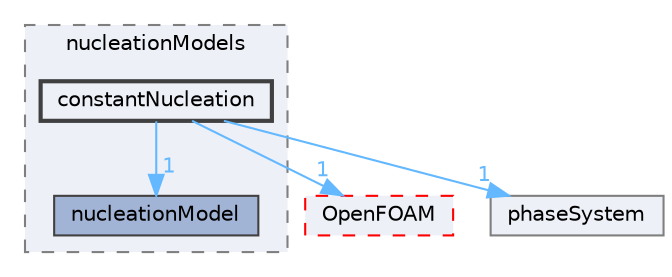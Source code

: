 digraph "src/phaseSystemModels/reactingEuler/multiphaseSystem/populationBalanceModel/nucleationModels/constantNucleation"
{
 // LATEX_PDF_SIZE
  bgcolor="transparent";
  edge [fontname=Helvetica,fontsize=10,labelfontname=Helvetica,labelfontsize=10];
  node [fontname=Helvetica,fontsize=10,shape=box,height=0.2,width=0.4];
  compound=true
  subgraph clusterdir_61c6b49086b2458a5cd61d30b0584247 {
    graph [ bgcolor="#edf0f7", pencolor="grey50", label="nucleationModels", fontname=Helvetica,fontsize=10 style="filled,dashed", URL="dir_61c6b49086b2458a5cd61d30b0584247.html",tooltip=""]
  dir_28106c3aba1f4cce18c7127d11dddc5a [label="nucleationModel", fillcolor="#a2b4d6", color="grey25", style="filled", URL="dir_28106c3aba1f4cce18c7127d11dddc5a.html",tooltip=""];
  dir_24889e1919a1311708f01ce35af07f2b [label="constantNucleation", fillcolor="#edf0f7", color="grey25", style="filled,bold", URL="dir_24889e1919a1311708f01ce35af07f2b.html",tooltip=""];
  }
  dir_c5473ff19b20e6ec4dfe5c310b3778a8 [label="OpenFOAM", fillcolor="#edf0f7", color="red", style="filled,dashed", URL="dir_c5473ff19b20e6ec4dfe5c310b3778a8.html",tooltip=""];
  dir_dfe19b54a98af0254be9d6c989217747 [label="phaseSystem", fillcolor="#edf0f7", color="grey50", style="filled", URL="dir_dfe19b54a98af0254be9d6c989217747.html",tooltip=""];
  dir_24889e1919a1311708f01ce35af07f2b->dir_28106c3aba1f4cce18c7127d11dddc5a [headlabel="1", labeldistance=1.5 headhref="dir_000633_002626.html" href="dir_000633_002626.html" color="steelblue1" fontcolor="steelblue1"];
  dir_24889e1919a1311708f01ce35af07f2b->dir_c5473ff19b20e6ec4dfe5c310b3778a8 [headlabel="1", labeldistance=1.5 headhref="dir_000633_002695.html" href="dir_000633_002695.html" color="steelblue1" fontcolor="steelblue1"];
  dir_24889e1919a1311708f01ce35af07f2b->dir_dfe19b54a98af0254be9d6c989217747 [headlabel="1", labeldistance=1.5 headhref="dir_000633_002906.html" href="dir_000633_002906.html" color="steelblue1" fontcolor="steelblue1"];
}
